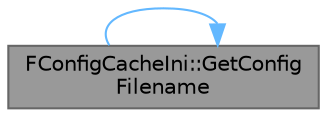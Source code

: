 digraph "FConfigCacheIni::GetConfigFilename"
{
 // INTERACTIVE_SVG=YES
 // LATEX_PDF_SIZE
  bgcolor="transparent";
  edge [fontname=Helvetica,fontsize=10,labelfontname=Helvetica,labelfontsize=10];
  node [fontname=Helvetica,fontsize=10,shape=box,height=0.2,width=0.4];
  rankdir="LR";
  Node1 [id="Node000001",label="FConfigCacheIni::GetConfig\lFilename",height=0.2,width=0.4,color="gray40", fillcolor="grey60", style="filled", fontcolor="black",tooltip="For a base ini name, gets the config cache filename key that is used by other functions like Find."];
  Node1 -> Node1 [id="edge1_Node000001_Node000001",color="steelblue1",style="solid",tooltip=" "];
}
